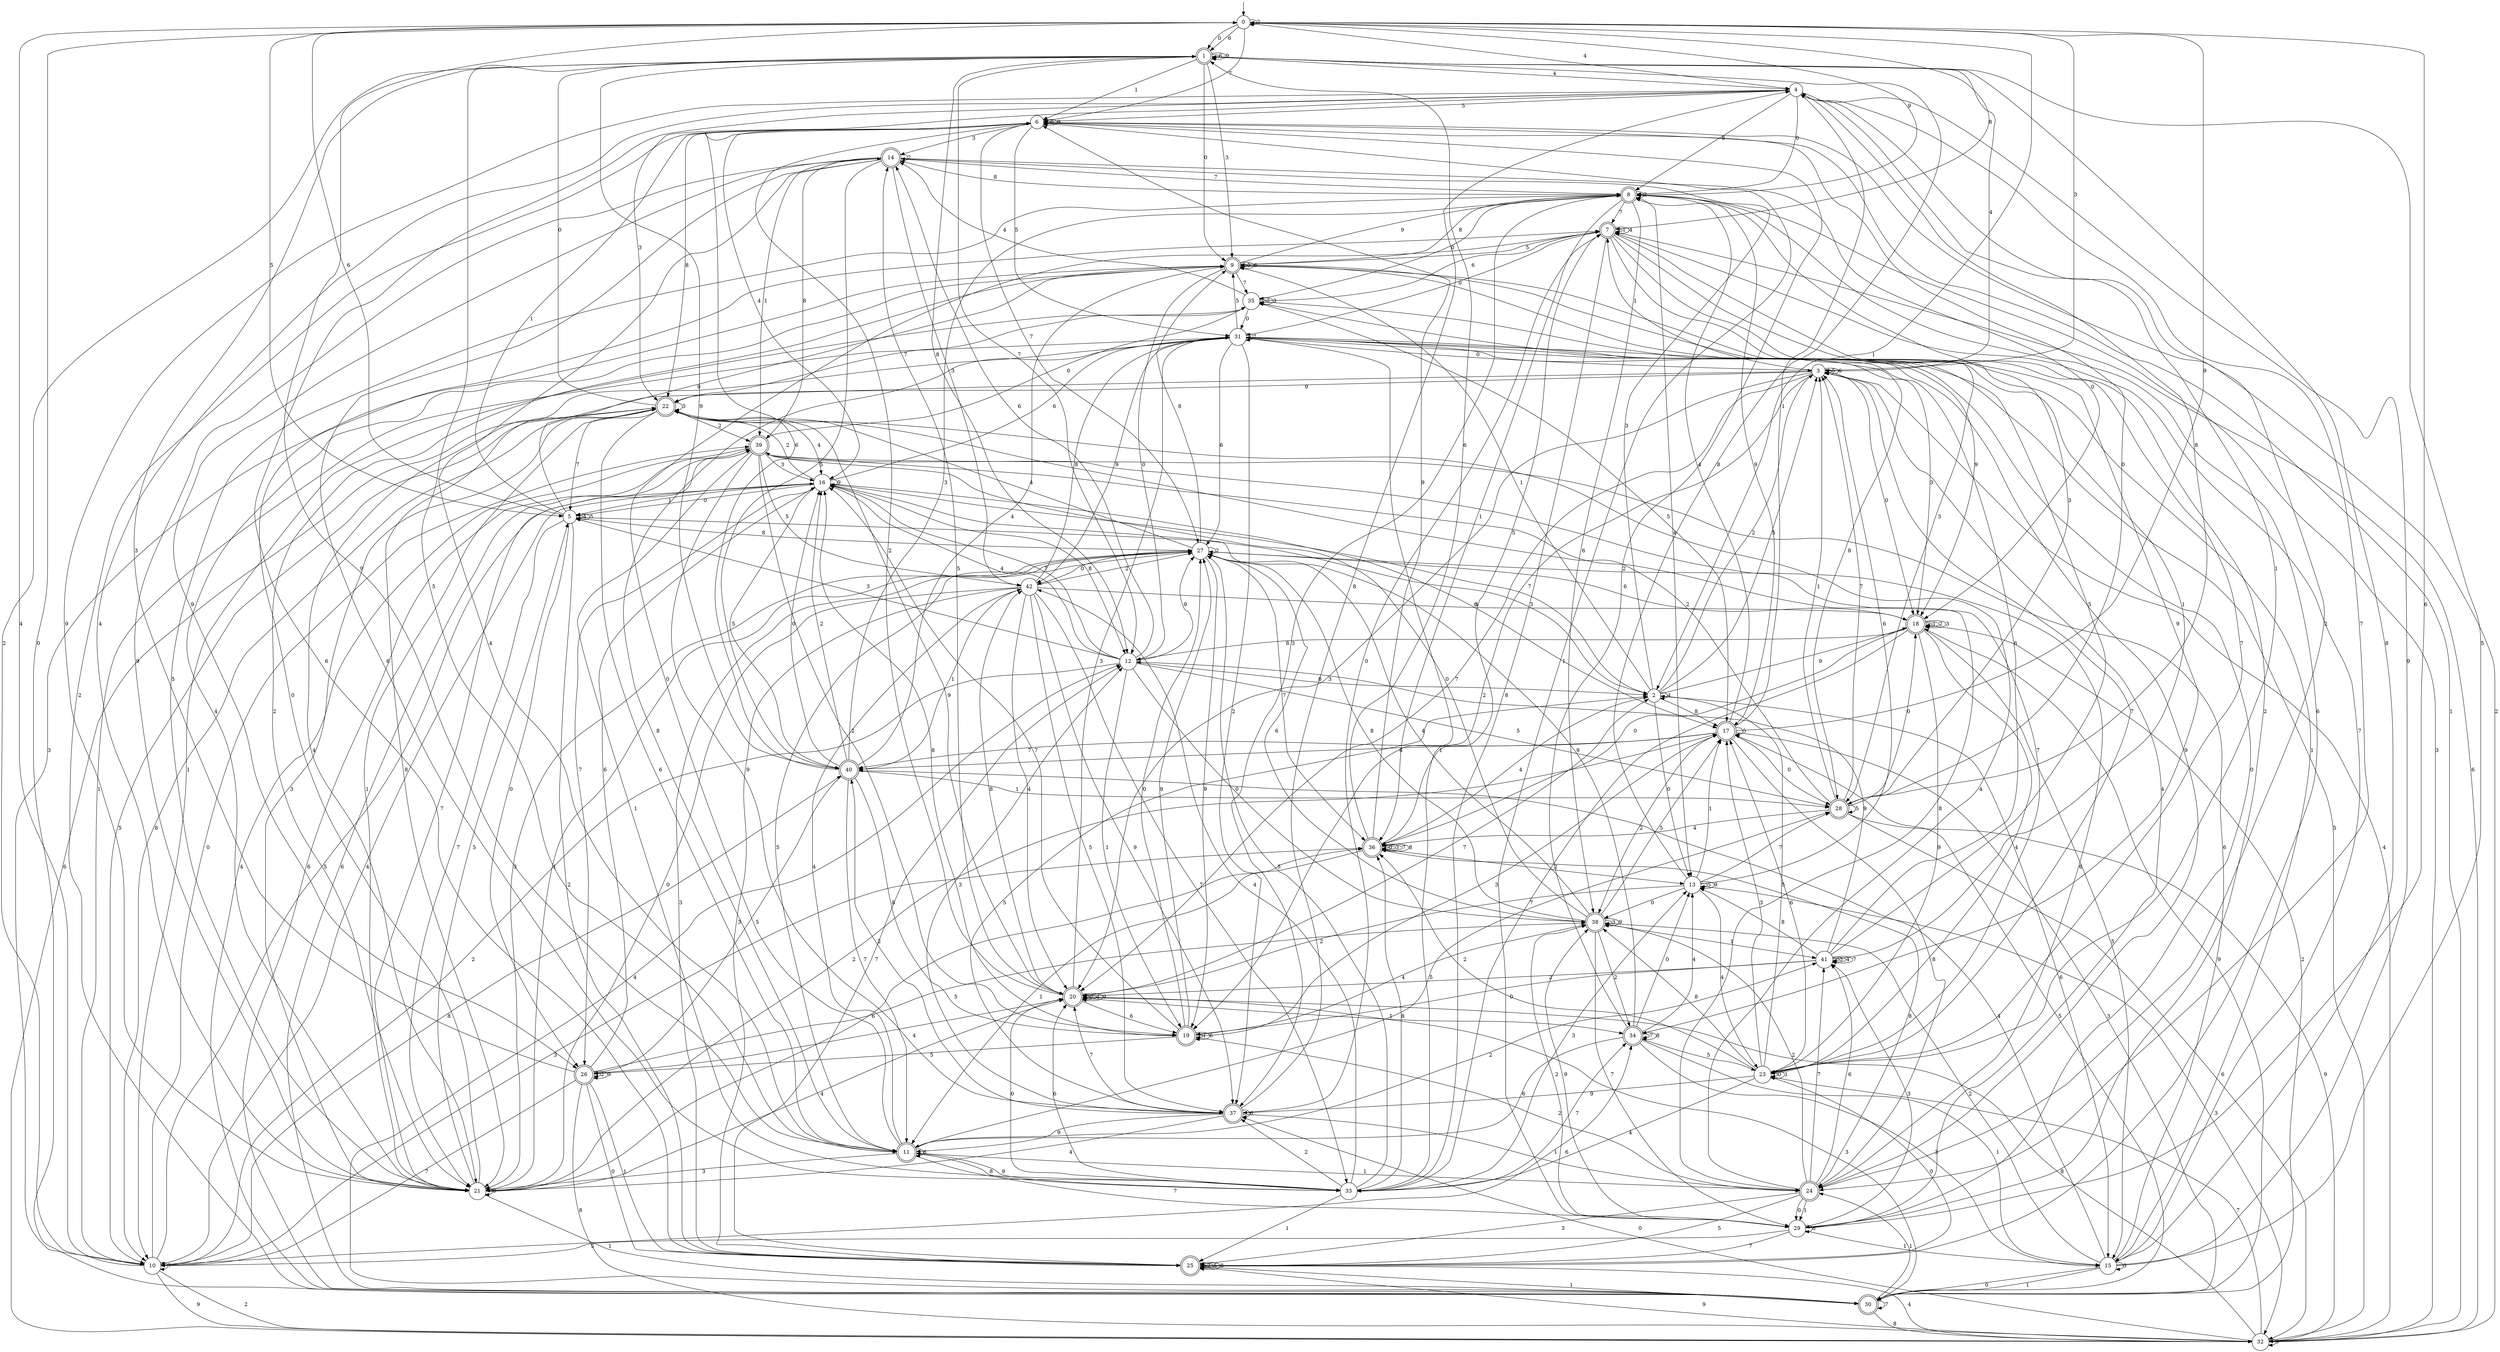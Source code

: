 digraph g {

	s0 [shape="circle" label="0"];
	s1 [shape="doublecircle" label="1"];
	s2 [shape="circle" label="2"];
	s3 [shape="circle" label="3"];
	s4 [shape="circle" label="4"];
	s5 [shape="circle" label="5"];
	s6 [shape="circle" label="6"];
	s7 [shape="doublecircle" label="7"];
	s8 [shape="doublecircle" label="8"];
	s9 [shape="doublecircle" label="9"];
	s10 [shape="circle" label="10"];
	s11 [shape="doublecircle" label="11"];
	s12 [shape="circle" label="12"];
	s13 [shape="circle" label="13"];
	s14 [shape="doublecircle" label="14"];
	s15 [shape="circle" label="15"];
	s16 [shape="circle" label="16"];
	s17 [shape="doublecircle" label="17"];
	s18 [shape="doublecircle" label="18"];
	s19 [shape="doublecircle" label="19"];
	s20 [shape="doublecircle" label="20"];
	s21 [shape="circle" label="21"];
	s22 [shape="doublecircle" label="22"];
	s23 [shape="circle" label="23"];
	s24 [shape="doublecircle" label="24"];
	s25 [shape="doublecircle" label="25"];
	s26 [shape="doublecircle" label="26"];
	s27 [shape="circle" label="27"];
	s28 [shape="doublecircle" label="28"];
	s29 [shape="circle" label="29"];
	s30 [shape="doublecircle" label="30"];
	s31 [shape="circle" label="31"];
	s32 [shape="circle" label="32"];
	s33 [shape="circle" label="33"];
	s34 [shape="doublecircle" label="34"];
	s35 [shape="circle" label="35"];
	s36 [shape="doublecircle" label="36"];
	s37 [shape="doublecircle" label="37"];
	s38 [shape="doublecircle" label="38"];
	s39 [shape="doublecircle" label="39"];
	s40 [shape="doublecircle" label="40"];
	s41 [shape="circle" label="41"];
	s42 [shape="circle" label="42"];
	s0 -> s1 [label="0"];
	s0 -> s2 [label="1"];
	s0 -> s0 [label="2"];
	s0 -> s3 [label="3"];
	s0 -> s4 [label="4"];
	s0 -> s5 [label="5"];
	s0 -> s1 [label="6"];
	s0 -> s6 [label="7"];
	s0 -> s7 [label="8"];
	s0 -> s8 [label="9"];
	s1 -> s9 [label="0"];
	s1 -> s6 [label="1"];
	s1 -> s10 [label="2"];
	s1 -> s9 [label="3"];
	s1 -> s4 [label="4"];
	s1 -> s11 [label="5"];
	s1 -> s1 [label="6"];
	s1 -> s12 [label="7"];
	s1 -> s12 [label="8"];
	s1 -> s1 [label="9"];
	s2 -> s13 [label="0"];
	s2 -> s9 [label="1"];
	s2 -> s3 [label="2"];
	s2 -> s14 [label="3"];
	s2 -> s2 [label="4"];
	s2 -> s3 [label="5"];
	s2 -> s15 [label="6"];
	s2 -> s16 [label="7"];
	s2 -> s17 [label="8"];
	s2 -> s18 [label="9"];
	s3 -> s18 [label="0"];
	s3 -> s7 [label="1"];
	s3 -> s19 [label="2"];
	s3 -> s20 [label="3"];
	s3 -> s1 [label="4"];
	s3 -> s3 [label="5"];
	s3 -> s3 [label="6"];
	s3 -> s20 [label="7"];
	s3 -> s21 [label="8"];
	s3 -> s22 [label="9"];
	s4 -> s8 [label="0"];
	s4 -> s23 [label="1"];
	s4 -> s24 [label="2"];
	s4 -> s22 [label="3"];
	s4 -> s21 [label="4"];
	s4 -> s6 [label="5"];
	s4 -> s25 [label="6"];
	s4 -> s24 [label="7"];
	s4 -> s8 [label="8"];
	s4 -> s21 [label="9"];
	s5 -> s26 [label="0"];
	s5 -> s6 [label="1"];
	s5 -> s25 [label="2"];
	s5 -> s2 [label="3"];
	s5 -> s5 [label="4"];
	s5 -> s5 [label="5"];
	s5 -> s0 [label="6"];
	s5 -> s21 [label="7"];
	s5 -> s27 [label="8"];
	s5 -> s9 [label="9"];
	s6 -> s28 [label="0"];
	s6 -> s29 [label="1"];
	s6 -> s30 [label="2"];
	s6 -> s14 [label="3"];
	s6 -> s16 [label="4"];
	s6 -> s31 [label="5"];
	s6 -> s6 [label="6"];
	s6 -> s27 [label="7"];
	s6 -> s22 [label="8"];
	s6 -> s6 [label="9"];
	s7 -> s31 [label="0"];
	s7 -> s7 [label="1"];
	s7 -> s29 [label="2"];
	s7 -> s28 [label="3"];
	s7 -> s7 [label="4"];
	s7 -> s9 [label="5"];
	s7 -> s32 [label="6"];
	s7 -> s23 [label="7"];
	s7 -> s33 [label="8"];
	s7 -> s34 [label="9"];
	s8 -> s35 [label="0"];
	s8 -> s36 [label="1"];
	s8 -> s8 [label="2"];
	s8 -> s37 [label="3"];
	s8 -> s13 [label="4"];
	s8 -> s21 [label="5"];
	s8 -> s38 [label="6"];
	s8 -> s7 [label="7"];
	s8 -> s14 [label="8"];
	s8 -> s17 [label="9"];
	s9 -> s12 [label="0"];
	s9 -> s15 [label="1"];
	s9 -> s21 [label="2"];
	s9 -> s10 [label="3"];
	s9 -> s21 [label="4"];
	s9 -> s9 [label="5"];
	s9 -> s9 [label="6"];
	s9 -> s35 [label="7"];
	s9 -> s8 [label="8"];
	s9 -> s8 [label="9"];
	s10 -> s39 [label="0"];
	s10 -> s31 [label="1"];
	s10 -> s32 [label="2"];
	s10 -> s36 [label="3"];
	s10 -> s0 [label="4"];
	s10 -> s16 [label="5"];
	s10 -> s34 [label="6"];
	s10 -> s10 [label="7"];
	s10 -> s40 [label="8"];
	s10 -> s32 [label="9"];
	s11 -> s7 [label="0"];
	s11 -> s24 [label="1"];
	s11 -> s41 [label="2"];
	s11 -> s21 [label="3"];
	s11 -> s42 [label="4"];
	s11 -> s28 [label="5"];
	s11 -> s11 [label="6"];
	s11 -> s29 [label="7"];
	s11 -> s33 [label="8"];
	s11 -> s0 [label="9"];
	s12 -> s38 [label="0"];
	s12 -> s19 [label="1"];
	s12 -> s10 [label="2"];
	s12 -> s5 [label="3"];
	s12 -> s16 [label="4"];
	s12 -> s28 [label="5"];
	s12 -> s14 [label="6"];
	s12 -> s16 [label="7"];
	s12 -> s2 [label="8"];
	s12 -> s27 [label="9"];
	s13 -> s38 [label="0"];
	s13 -> s17 [label="1"];
	s13 -> s20 [label="2"];
	s13 -> s32 [label="3"];
	s13 -> s23 [label="4"];
	s13 -> s13 [label="5"];
	s13 -> s3 [label="6"];
	s13 -> s28 [label="7"];
	s13 -> s1 [label="8"];
	s13 -> s13 [label="9"];
	s14 -> s18 [label="0"];
	s14 -> s39 [label="1"];
	s14 -> s14 [label="2"];
	s14 -> s42 [label="3"];
	s14 -> s11 [label="4"];
	s14 -> s40 [label="5"];
	s14 -> s33 [label="6"];
	s14 -> s8 [label="7"];
	s14 -> s39 [label="8"];
	s14 -> s26 [label="9"];
	s15 -> s30 [label="0"];
	s15 -> s30 [label="1"];
	s15 -> s38 [label="2"];
	s15 -> s15 [label="3"];
	s15 -> s40 [label="4"];
	s15 -> s1 [label="5"];
	s15 -> s39 [label="6"];
	s15 -> s7 [label="7"];
	s15 -> s1 [label="8"];
	s15 -> s4 [label="9"];
	s16 -> s5 [label="0"];
	s16 -> s5 [label="1"];
	s16 -> s22 [label="2"];
	s16 -> s17 [label="3"];
	s16 -> s10 [label="4"];
	s16 -> s40 [label="5"];
	s16 -> s31 [label="6"];
	s16 -> s26 [label="7"];
	s16 -> s12 [label="8"];
	s16 -> s16 [label="9"];
	s17 -> s28 [label="0"];
	s17 -> s4 [label="1"];
	s17 -> s38 [label="2"];
	s17 -> s30 [label="3"];
	s17 -> s8 [label="4"];
	s17 -> s17 [label="5"];
	s17 -> s40 [label="6"];
	s17 -> s40 [label="7"];
	s17 -> s24 [label="8"];
	s17 -> s0 [label="9"];
	s18 -> s36 [label="0"];
	s18 -> s18 [label="1"];
	s18 -> s18 [label="2"];
	s18 -> s18 [label="3"];
	s18 -> s23 [label="4"];
	s18 -> s15 [label="5"];
	s18 -> s27 [label="6"];
	s18 -> s33 [label="7"];
	s18 -> s12 [label="8"];
	s18 -> s23 [label="9"];
	s19 -> s27 [label="0"];
	s19 -> s19 [label="1"];
	s19 -> s24 [label="2"];
	s19 -> s17 [label="3"];
	s19 -> s38 [label="4"];
	s19 -> s26 [label="5"];
	s19 -> s19 [label="6"];
	s19 -> s16 [label="7"];
	s19 -> s16 [label="8"];
	s19 -> s27 [label="9"];
	s20 -> s20 [label="0"];
	s20 -> s34 [label="1"];
	s20 -> s6 [label="2"];
	s20 -> s31 [label="3"];
	s20 -> s20 [label="4"];
	s20 -> s14 [label="5"];
	s20 -> s19 [label="6"];
	s20 -> s2 [label="7"];
	s20 -> s42 [label="8"];
	s20 -> s20 [label="9"];
	s21 -> s7 [label="0"];
	s21 -> s30 [label="1"];
	s21 -> s17 [label="2"];
	s21 -> s22 [label="3"];
	s21 -> s20 [label="4"];
	s21 -> s5 [label="5"];
	s21 -> s36 [label="6"];
	s21 -> s39 [label="7"];
	s21 -> s21 [label="8"];
	s21 -> s14 [label="9"];
	s22 -> s1 [label="0"];
	s22 -> s21 [label="1"];
	s22 -> s39 [label="2"];
	s22 -> s22 [label="3"];
	s22 -> s16 [label="4"];
	s22 -> s10 [label="5"];
	s22 -> s11 [label="6"];
	s22 -> s5 [label="7"];
	s22 -> s10 [label="8"];
	s22 -> s20 [label="9"];
	s23 -> s23 [label="0"];
	s23 -> s23 [label="1"];
	s23 -> s36 [label="2"];
	s23 -> s17 [label="3"];
	s23 -> s33 [label="4"];
	s23 -> s2 [label="5"];
	s23 -> s17 [label="6"];
	s23 -> s3 [label="7"];
	s23 -> s38 [label="8"];
	s23 -> s37 [label="9"];
	s24 -> s29 [label="0"];
	s24 -> s29 [label="1"];
	s24 -> s38 [label="2"];
	s24 -> s25 [label="3"];
	s24 -> s22 [label="4"];
	s24 -> s25 [label="5"];
	s24 -> s41 [label="6"];
	s24 -> s41 [label="7"];
	s24 -> s36 [label="8"];
	s24 -> s31 [label="9"];
	s25 -> s23 [label="0"];
	s25 -> s30 [label="1"];
	s25 -> s25 [label="2"];
	s25 -> s27 [label="3"];
	s25 -> s32 [label="4"];
	s25 -> s25 [label="5"];
	s25 -> s8 [label="6"];
	s25 -> s12 [label="7"];
	s25 -> s25 [label="8"];
	s25 -> s32 [label="9"];
	s26 -> s25 [label="0"];
	s26 -> s25 [label="1"];
	s26 -> s26 [label="2"];
	s26 -> s1 [label="3"];
	s26 -> s20 [label="4"];
	s26 -> s38 [label="5"];
	s26 -> s16 [label="6"];
	s26 -> s10 [label="7"];
	s26 -> s32 [label="8"];
	s26 -> s26 [label="9"];
	s27 -> s42 [label="0"];
	s27 -> s21 [label="1"];
	s27 -> s27 [label="2"];
	s27 -> s21 [label="3"];
	s27 -> s22 [label="4"];
	s27 -> s11 [label="5"];
	s27 -> s24 [label="6"];
	s27 -> s36 [label="7"];
	s27 -> s9 [label="8"];
	s27 -> s19 [label="9"];
	s28 -> s18 [label="0"];
	s28 -> s3 [label="1"];
	s28 -> s22 [label="2"];
	s28 -> s8 [label="3"];
	s28 -> s36 [label="4"];
	s28 -> s28 [label="5"];
	s28 -> s32 [label="6"];
	s28 -> s3 [label="7"];
	s28 -> s4 [label="8"];
	s28 -> s32 [label="9"];
	s29 -> s31 [label="0"];
	s29 -> s15 [label="1"];
	s29 -> s38 [label="2"];
	s29 -> s41 [label="3"];
	s29 -> s3 [label="4"];
	s29 -> s10 [label="5"];
	s29 -> s0 [label="6"];
	s29 -> s25 [label="7"];
	s29 -> s29 [label="8"];
	s29 -> s38 [label="9"];
	s30 -> s0 [label="0"];
	s30 -> s24 [label="1"];
	s30 -> s18 [label="2"];
	s30 -> s20 [label="3"];
	s30 -> s12 [label="4"];
	s30 -> s17 [label="5"];
	s30 -> s39 [label="6"];
	s30 -> s30 [label="7"];
	s30 -> s32 [label="8"];
	s30 -> s18 [label="9"];
	s31 -> s3 [label="0"];
	s31 -> s33 [label="1"];
	s31 -> s37 [label="2"];
	s31 -> s18 [label="3"];
	s31 -> s21 [label="4"];
	s31 -> s9 [label="5"];
	s31 -> s27 [label="6"];
	s31 -> s31 [label="7"];
	s31 -> s11 [label="8"];
	s31 -> s42 [label="9"];
	s32 -> s37 [label="0"];
	s32 -> s6 [label="1"];
	s32 -> s6 [label="2"];
	s32 -> s8 [label="3"];
	s32 -> s3 [label="4"];
	s32 -> s31 [label="5"];
	s32 -> s22 [label="6"];
	s32 -> s23 [label="7"];
	s32 -> s20 [label="8"];
	s32 -> s32 [label="9"];
	s33 -> s20 [label="0"];
	s33 -> s25 [label="1"];
	s33 -> s37 [label="2"];
	s33 -> s13 [label="3"];
	s33 -> s42 [label="4"];
	s33 -> s27 [label="5"];
	s33 -> s20 [label="6"];
	s33 -> s34 [label="7"];
	s33 -> s36 [label="8"];
	s33 -> s11 [label="9"];
	s34 -> s13 [label="0"];
	s34 -> s15 [label="1"];
	s34 -> s6 [label="2"];
	s34 -> s15 [label="3"];
	s34 -> s13 [label="4"];
	s34 -> s23 [label="5"];
	s34 -> s11 [label="6"];
	s34 -> s34 [label="7"];
	s34 -> s34 [label="8"];
	s34 -> s16 [label="9"];
	s35 -> s31 [label="0"];
	s35 -> s10 [label="1"];
	s35 -> s35 [label="2"];
	s35 -> s35 [label="3"];
	s35 -> s14 [label="4"];
	s35 -> s17 [label="5"];
	s35 -> s7 [label="6"];
	s35 -> s22 [label="7"];
	s35 -> s28 [label="8"];
	s35 -> s18 [label="9"];
	s36 -> s36 [label="0"];
	s36 -> s11 [label="1"];
	s36 -> s13 [label="2"];
	s36 -> s36 [label="3"];
	s36 -> s2 [label="4"];
	s36 -> s7 [label="5"];
	s36 -> s1 [label="6"];
	s36 -> s36 [label="7"];
	s36 -> s36 [label="8"];
	s36 -> s6 [label="9"];
	s37 -> s7 [label="0"];
	s37 -> s24 [label="1"];
	s37 -> s40 [label="2"];
	s37 -> s12 [label="3"];
	s37 -> s21 [label="4"];
	s37 -> s2 [label="5"];
	s37 -> s37 [label="6"];
	s37 -> s20 [label="7"];
	s37 -> s4 [label="8"];
	s37 -> s11 [label="9"];
	s38 -> s39 [label="0"];
	s38 -> s41 [label="1"];
	s38 -> s34 [label="2"];
	s38 -> s38 [label="3"];
	s38 -> s27 [label="4"];
	s38 -> s17 [label="5"];
	s38 -> s27 [label="6"];
	s38 -> s29 [label="7"];
	s38 -> s27 [label="8"];
	s38 -> s38 [label="9"];
	s39 -> s35 [label="0"];
	s39 -> s33 [label="1"];
	s39 -> s19 [label="2"];
	s39 -> s16 [label="3"];
	s39 -> s30 [label="4"];
	s39 -> s42 [label="5"];
	s39 -> s30 [label="6"];
	s39 -> s23 [label="7"];
	s39 -> s24 [label="8"];
	s39 -> s37 [label="9"];
	s40 -> s16 [label="0"];
	s40 -> s28 [label="1"];
	s40 -> s16 [label="2"];
	s40 -> s8 [label="3"];
	s40 -> s9 [label="4"];
	s40 -> s26 [label="5"];
	s40 -> s6 [label="6"];
	s40 -> s11 [label="7"];
	s40 -> s19 [label="8"];
	s40 -> s1 [label="9"];
	s41 -> s19 [label="0"];
	s41 -> s9 [label="1"];
	s41 -> s20 [label="2"];
	s41 -> s41 [label="3"];
	s41 -> s41 [label="4"];
	s41 -> s9 [label="5"];
	s41 -> s31 [label="6"];
	s41 -> s41 [label="7"];
	s41 -> s13 [label="8"];
	s41 -> s12 [label="9"];
	s42 -> s21 [label="0"];
	s42 -> s40 [label="1"];
	s42 -> s27 [label="2"];
	s42 -> s25 [label="3"];
	s42 -> s20 [label="4"];
	s42 -> s37 [label="5"];
	s42 -> s18 [label="6"];
	s42 -> s33 [label="7"];
	s42 -> s31 [label="8"];
	s42 -> s37 [label="9"];

__start0 [label="" shape="none" width="0" height="0"];
__start0 -> s0;

}
